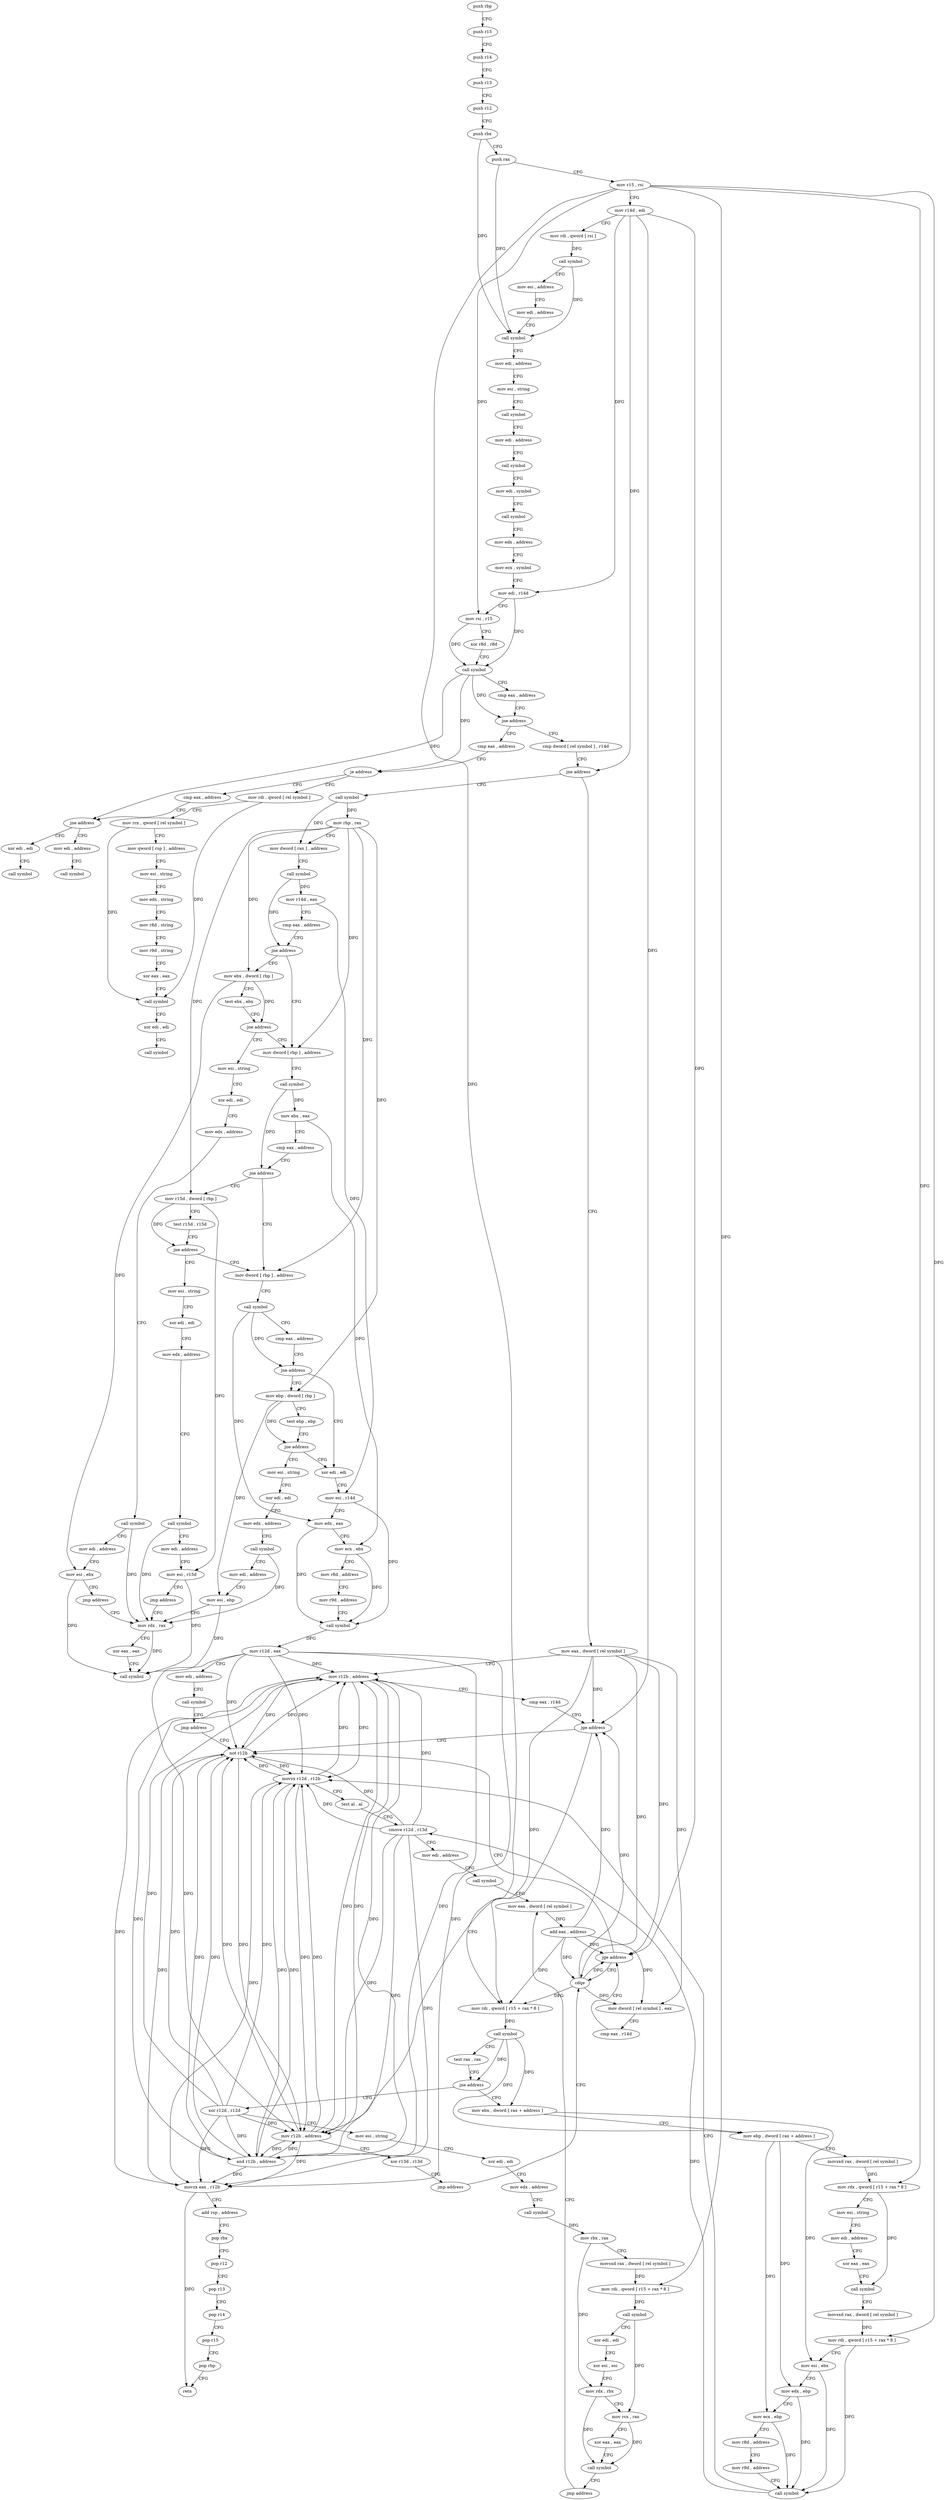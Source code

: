 digraph "func" {
"4200592" [label = "push rbp" ]
"4200593" [label = "push r15" ]
"4200595" [label = "push r14" ]
"4200597" [label = "push r13" ]
"4200599" [label = "push r12" ]
"4200601" [label = "push rbx" ]
"4200602" [label = "push rax" ]
"4200603" [label = "mov r15 , rsi" ]
"4200606" [label = "mov r14d , edi" ]
"4200609" [label = "mov rdi , qword [ rsi ]" ]
"4200612" [label = "call symbol" ]
"4200617" [label = "mov esi , address" ]
"4200622" [label = "mov edi , address" ]
"4200627" [label = "call symbol" ]
"4200632" [label = "mov edi , address" ]
"4200637" [label = "mov esi , string" ]
"4200642" [label = "call symbol" ]
"4200647" [label = "mov edi , address" ]
"4200652" [label = "call symbol" ]
"4200657" [label = "mov edi , symbol" ]
"4200662" [label = "call symbol" ]
"4200667" [label = "mov edx , address" ]
"4200672" [label = "mov ecx , symbol" ]
"4200677" [label = "mov edi , r14d" ]
"4200680" [label = "mov rsi , r15" ]
"4200683" [label = "xor r8d , r8d" ]
"4200686" [label = "call symbol" ]
"4200691" [label = "cmp eax , address" ]
"4200694" [label = "jne address" ]
"4201104" [label = "cmp eax , address" ]
"4200700" [label = "cmp dword [ rel symbol ] , r14d" ]
"4201109" [label = "je address" ]
"4201125" [label = "mov rdi , qword [ rel symbol ]" ]
"4201111" [label = "cmp eax , address" ]
"4200707" [label = "jne address" ]
"4200855" [label = "mov eax , dword [ rel symbol ]" ]
"4200713" [label = "call symbol" ]
"4201132" [label = "mov rcx , qword [ rel symbol ]" ]
"4201139" [label = "mov qword [ rsp ] , address" ]
"4201147" [label = "mov esi , string" ]
"4201152" [label = "mov edx , string" ]
"4201157" [label = "mov r8d , string" ]
"4201163" [label = "mov r9d , string" ]
"4201169" [label = "xor eax , eax" ]
"4201171" [label = "call symbol" ]
"4201176" [label = "xor edi , edi" ]
"4201178" [label = "call symbol" ]
"4201116" [label = "jne address" ]
"4201183" [label = "mov edi , address" ]
"4201118" [label = "xor edi , edi" ]
"4200861" [label = "mov r12b , address" ]
"4200864" [label = "cmp eax , r14d" ]
"4200867" [label = "jge address" ]
"4201078" [label = "not r12b" ]
"4200873" [label = "mov r12b , address" ]
"4200718" [label = "mov rbp , rax" ]
"4200721" [label = "mov dword [ rax ] , address" ]
"4200727" [label = "call symbol" ]
"4200732" [label = "mov r14d , eax" ]
"4200735" [label = "cmp eax , address" ]
"4200738" [label = "jne address" ]
"4200751" [label = "mov dword [ rbp ] , address" ]
"4200740" [label = "mov ebx , dword [ rbp ]" ]
"4201188" [label = "call symbol" ]
"4201120" [label = "call symbol" ]
"4201081" [label = "and r12b , address" ]
"4201085" [label = "movzx eax , r12b" ]
"4201089" [label = "add rsp , address" ]
"4201093" [label = "pop rbx" ]
"4201094" [label = "pop r12" ]
"4201096" [label = "pop r13" ]
"4201098" [label = "pop r14" ]
"4201100" [label = "pop r15" ]
"4201102" [label = "pop rbp" ]
"4201103" [label = "retn" ]
"4200876" [label = "xor r13d , r13d" ]
"4200879" [label = "jmp address" ]
"4201004" [label = "cdqe" ]
"4200758" [label = "call symbol" ]
"4200763" [label = "mov ebx , eax" ]
"4200765" [label = "cmp eax , address" ]
"4200768" [label = "jne address" ]
"4200783" [label = "mov dword [ rbp ] , address" ]
"4200770" [label = "mov r15d , dword [ rbp ]" ]
"4200743" [label = "test ebx , ebx" ]
"4200745" [label = "jne address" ]
"4201193" [label = "mov esi , string" ]
"4201006" [label = "mov rdi , qword [ r15 + rax * 8 ]" ]
"4201010" [label = "call symbol" ]
"4201015" [label = "test rax , rax" ]
"4201018" [label = "jne address" ]
"4200896" [label = "mov ebx , dword [ rax + address ]" ]
"4201020" [label = "xor r12d , r12d" ]
"4200790" [label = "call symbol" ]
"4200795" [label = "cmp eax , address" ]
"4200798" [label = "jne address" ]
"4200811" [label = "xor edi , edi" ]
"4200800" [label = "mov ebp , dword [ rbp ]" ]
"4200774" [label = "test r15d , r15d" ]
"4200777" [label = "jne address" ]
"4201219" [label = "mov esi , string" ]
"4201198" [label = "xor edi , edi" ]
"4201200" [label = "mov edx , address" ]
"4201205" [label = "call symbol" ]
"4201210" [label = "mov edi , address" ]
"4201215" [label = "mov esi , ebx" ]
"4201217" [label = "jmp address" ]
"4201270" [label = "mov rdx , rax" ]
"4200899" [label = "mov ebp , dword [ rax + address ]" ]
"4200902" [label = "movsxd rax , dword [ rel symbol ]" ]
"4200909" [label = "mov rdx , qword [ r15 + rax * 8 ]" ]
"4200913" [label = "mov esi , string" ]
"4200918" [label = "mov edi , address" ]
"4200923" [label = "xor eax , eax" ]
"4200925" [label = "call symbol" ]
"4200930" [label = "movsxd rax , dword [ rel symbol ]" ]
"4200937" [label = "mov rdi , qword [ r15 + rax * 8 ]" ]
"4200941" [label = "mov esi , ebx" ]
"4200943" [label = "mov edx , ebp" ]
"4200945" [label = "mov ecx , ebp" ]
"4200947" [label = "mov r8d , address" ]
"4200953" [label = "mov r9d , address" ]
"4200959" [label = "call symbol" ]
"4200964" [label = "movzx r12d , r12b" ]
"4200968" [label = "test al , al" ]
"4200970" [label = "cmove r12d , r13d" ]
"4200974" [label = "mov edi , address" ]
"4200979" [label = "call symbol" ]
"4200984" [label = "mov eax , dword [ rel symbol ]" ]
"4201023" [label = "mov esi , string" ]
"4201028" [label = "xor edi , edi" ]
"4201030" [label = "mov edx , address" ]
"4201035" [label = "call symbol" ]
"4201040" [label = "mov rbx , rax" ]
"4201043" [label = "movsxd rax , dword [ rel symbol ]" ]
"4201050" [label = "mov rdi , qword [ r15 + rax * 8 ]" ]
"4201054" [label = "call symbol" ]
"4201059" [label = "xor edi , edi" ]
"4201061" [label = "xor esi , esi" ]
"4201063" [label = "mov rdx , rbx" ]
"4201066" [label = "mov rcx , rax" ]
"4201069" [label = "xor eax , eax" ]
"4201071" [label = "call symbol" ]
"4201076" [label = "jmp address" ]
"4200813" [label = "mov esi , r14d" ]
"4200816" [label = "mov edx , eax" ]
"4200818" [label = "mov ecx , ebx" ]
"4200820" [label = "mov r8d , address" ]
"4200826" [label = "mov r9d , address" ]
"4200832" [label = "call symbol" ]
"4200837" [label = "mov r12d , eax" ]
"4200840" [label = "mov edi , address" ]
"4200845" [label = "call symbol" ]
"4200850" [label = "jmp address" ]
"4200803" [label = "test ebp , ebp" ]
"4200805" [label = "jne address" ]
"4201246" [label = "mov esi , string" ]
"4201224" [label = "xor edi , edi" ]
"4201226" [label = "mov edx , address" ]
"4201231" [label = "call symbol" ]
"4201236" [label = "mov edi , address" ]
"4201241" [label = "mov esi , r15d" ]
"4201244" [label = "jmp address" ]
"4201273" [label = "xor eax , eax" ]
"4201275" [label = "call symbol" ]
"4200990" [label = "add eax , address" ]
"4200993" [label = "mov dword [ rel symbol ] , eax" ]
"4200999" [label = "cmp eax , r14d" ]
"4201002" [label = "jge address" ]
"4201251" [label = "xor edi , edi" ]
"4201253" [label = "mov edx , address" ]
"4201258" [label = "call symbol" ]
"4201263" [label = "mov edi , address" ]
"4201268" [label = "mov esi , ebp" ]
"4200592" -> "4200593" [ label = "CFG" ]
"4200593" -> "4200595" [ label = "CFG" ]
"4200595" -> "4200597" [ label = "CFG" ]
"4200597" -> "4200599" [ label = "CFG" ]
"4200599" -> "4200601" [ label = "CFG" ]
"4200601" -> "4200602" [ label = "CFG" ]
"4200601" -> "4200627" [ label = "DFG" ]
"4200602" -> "4200603" [ label = "CFG" ]
"4200602" -> "4200627" [ label = "DFG" ]
"4200603" -> "4200606" [ label = "CFG" ]
"4200603" -> "4200680" [ label = "DFG" ]
"4200603" -> "4201006" [ label = "DFG" ]
"4200603" -> "4200909" [ label = "DFG" ]
"4200603" -> "4200937" [ label = "DFG" ]
"4200603" -> "4201050" [ label = "DFG" ]
"4200606" -> "4200609" [ label = "CFG" ]
"4200606" -> "4200677" [ label = "DFG" ]
"4200606" -> "4200707" [ label = "DFG" ]
"4200606" -> "4200867" [ label = "DFG" ]
"4200606" -> "4201002" [ label = "DFG" ]
"4200609" -> "4200612" [ label = "DFG" ]
"4200612" -> "4200617" [ label = "CFG" ]
"4200612" -> "4200627" [ label = "DFG" ]
"4200617" -> "4200622" [ label = "CFG" ]
"4200622" -> "4200627" [ label = "CFG" ]
"4200627" -> "4200632" [ label = "CFG" ]
"4200632" -> "4200637" [ label = "CFG" ]
"4200637" -> "4200642" [ label = "CFG" ]
"4200642" -> "4200647" [ label = "CFG" ]
"4200647" -> "4200652" [ label = "CFG" ]
"4200652" -> "4200657" [ label = "CFG" ]
"4200657" -> "4200662" [ label = "CFG" ]
"4200662" -> "4200667" [ label = "CFG" ]
"4200667" -> "4200672" [ label = "CFG" ]
"4200672" -> "4200677" [ label = "CFG" ]
"4200677" -> "4200680" [ label = "CFG" ]
"4200677" -> "4200686" [ label = "DFG" ]
"4200680" -> "4200683" [ label = "CFG" ]
"4200680" -> "4200686" [ label = "DFG" ]
"4200683" -> "4200686" [ label = "CFG" ]
"4200686" -> "4200691" [ label = "CFG" ]
"4200686" -> "4200694" [ label = "DFG" ]
"4200686" -> "4201109" [ label = "DFG" ]
"4200686" -> "4201116" [ label = "DFG" ]
"4200691" -> "4200694" [ label = "CFG" ]
"4200694" -> "4201104" [ label = "CFG" ]
"4200694" -> "4200700" [ label = "CFG" ]
"4201104" -> "4201109" [ label = "CFG" ]
"4200700" -> "4200707" [ label = "CFG" ]
"4201109" -> "4201125" [ label = "CFG" ]
"4201109" -> "4201111" [ label = "CFG" ]
"4201125" -> "4201132" [ label = "CFG" ]
"4201125" -> "4201171" [ label = "DFG" ]
"4201111" -> "4201116" [ label = "CFG" ]
"4200707" -> "4200855" [ label = "CFG" ]
"4200707" -> "4200713" [ label = "CFG" ]
"4200855" -> "4200861" [ label = "CFG" ]
"4200855" -> "4200867" [ label = "DFG" ]
"4200855" -> "4201004" [ label = "DFG" ]
"4200855" -> "4201006" [ label = "DFG" ]
"4200855" -> "4200993" [ label = "DFG" ]
"4200855" -> "4201002" [ label = "DFG" ]
"4200713" -> "4200718" [ label = "DFG" ]
"4200713" -> "4200721" [ label = "DFG" ]
"4201132" -> "4201139" [ label = "CFG" ]
"4201132" -> "4201171" [ label = "DFG" ]
"4201139" -> "4201147" [ label = "CFG" ]
"4201147" -> "4201152" [ label = "CFG" ]
"4201152" -> "4201157" [ label = "CFG" ]
"4201157" -> "4201163" [ label = "CFG" ]
"4201163" -> "4201169" [ label = "CFG" ]
"4201169" -> "4201171" [ label = "CFG" ]
"4201171" -> "4201176" [ label = "CFG" ]
"4201176" -> "4201178" [ label = "CFG" ]
"4201116" -> "4201183" [ label = "CFG" ]
"4201116" -> "4201118" [ label = "CFG" ]
"4201183" -> "4201188" [ label = "CFG" ]
"4201118" -> "4201120" [ label = "CFG" ]
"4200861" -> "4200864" [ label = "CFG" ]
"4200861" -> "4201078" [ label = "DFG" ]
"4200861" -> "4201081" [ label = "DFG" ]
"4200861" -> "4201085" [ label = "DFG" ]
"4200861" -> "4200873" [ label = "DFG" ]
"4200861" -> "4200964" [ label = "DFG" ]
"4200864" -> "4200867" [ label = "CFG" ]
"4200867" -> "4201078" [ label = "CFG" ]
"4200867" -> "4200873" [ label = "CFG" ]
"4201078" -> "4201081" [ label = "DFG" ]
"4201078" -> "4200861" [ label = "DFG" ]
"4201078" -> "4201085" [ label = "DFG" ]
"4201078" -> "4200873" [ label = "DFG" ]
"4201078" -> "4200964" [ label = "DFG" ]
"4200873" -> "4200876" [ label = "CFG" ]
"4200873" -> "4200861" [ label = "DFG" ]
"4200873" -> "4201078" [ label = "DFG" ]
"4200873" -> "4201081" [ label = "DFG" ]
"4200873" -> "4201085" [ label = "DFG" ]
"4200873" -> "4200964" [ label = "DFG" ]
"4200718" -> "4200721" [ label = "CFG" ]
"4200718" -> "4200751" [ label = "DFG" ]
"4200718" -> "4200740" [ label = "DFG" ]
"4200718" -> "4200783" [ label = "DFG" ]
"4200718" -> "4200770" [ label = "DFG" ]
"4200718" -> "4200800" [ label = "DFG" ]
"4200721" -> "4200727" [ label = "CFG" ]
"4200727" -> "4200732" [ label = "DFG" ]
"4200727" -> "4200738" [ label = "DFG" ]
"4200732" -> "4200735" [ label = "CFG" ]
"4200732" -> "4200813" [ label = "DFG" ]
"4200735" -> "4200738" [ label = "CFG" ]
"4200738" -> "4200751" [ label = "CFG" ]
"4200738" -> "4200740" [ label = "CFG" ]
"4200751" -> "4200758" [ label = "CFG" ]
"4200740" -> "4200743" [ label = "CFG" ]
"4200740" -> "4200745" [ label = "DFG" ]
"4200740" -> "4201215" [ label = "DFG" ]
"4201081" -> "4201085" [ label = "DFG" ]
"4201081" -> "4200861" [ label = "DFG" ]
"4201081" -> "4201078" [ label = "DFG" ]
"4201081" -> "4200873" [ label = "DFG" ]
"4201081" -> "4200964" [ label = "DFG" ]
"4201085" -> "4201089" [ label = "CFG" ]
"4201085" -> "4201103" [ label = "DFG" ]
"4201089" -> "4201093" [ label = "CFG" ]
"4201093" -> "4201094" [ label = "CFG" ]
"4201094" -> "4201096" [ label = "CFG" ]
"4201096" -> "4201098" [ label = "CFG" ]
"4201098" -> "4201100" [ label = "CFG" ]
"4201100" -> "4201102" [ label = "CFG" ]
"4201102" -> "4201103" [ label = "CFG" ]
"4200876" -> "4200879" [ label = "CFG" ]
"4200879" -> "4201004" [ label = "CFG" ]
"4201004" -> "4201006" [ label = "DFG" ]
"4201004" -> "4200867" [ label = "DFG" ]
"4201004" -> "4200993" [ label = "DFG" ]
"4201004" -> "4201002" [ label = "DFG" ]
"4200758" -> "4200763" [ label = "DFG" ]
"4200758" -> "4200768" [ label = "DFG" ]
"4200763" -> "4200765" [ label = "CFG" ]
"4200763" -> "4200818" [ label = "DFG" ]
"4200765" -> "4200768" [ label = "CFG" ]
"4200768" -> "4200783" [ label = "CFG" ]
"4200768" -> "4200770" [ label = "CFG" ]
"4200783" -> "4200790" [ label = "CFG" ]
"4200770" -> "4200774" [ label = "CFG" ]
"4200770" -> "4200777" [ label = "DFG" ]
"4200770" -> "4201241" [ label = "DFG" ]
"4200743" -> "4200745" [ label = "CFG" ]
"4200745" -> "4201193" [ label = "CFG" ]
"4200745" -> "4200751" [ label = "CFG" ]
"4201193" -> "4201198" [ label = "CFG" ]
"4201006" -> "4201010" [ label = "DFG" ]
"4201010" -> "4201015" [ label = "CFG" ]
"4201010" -> "4201018" [ label = "DFG" ]
"4201010" -> "4200896" [ label = "DFG" ]
"4201010" -> "4200899" [ label = "DFG" ]
"4201015" -> "4201018" [ label = "CFG" ]
"4201018" -> "4200896" [ label = "CFG" ]
"4201018" -> "4201020" [ label = "CFG" ]
"4200896" -> "4200899" [ label = "CFG" ]
"4200896" -> "4200941" [ label = "DFG" ]
"4201020" -> "4201023" [ label = "CFG" ]
"4201020" -> "4200861" [ label = "DFG" ]
"4201020" -> "4201078" [ label = "DFG" ]
"4201020" -> "4201081" [ label = "DFG" ]
"4201020" -> "4201085" [ label = "DFG" ]
"4201020" -> "4200873" [ label = "DFG" ]
"4201020" -> "4200964" [ label = "DFG" ]
"4200790" -> "4200795" [ label = "CFG" ]
"4200790" -> "4200798" [ label = "DFG" ]
"4200790" -> "4200816" [ label = "DFG" ]
"4200795" -> "4200798" [ label = "CFG" ]
"4200798" -> "4200811" [ label = "CFG" ]
"4200798" -> "4200800" [ label = "CFG" ]
"4200811" -> "4200813" [ label = "CFG" ]
"4200800" -> "4200803" [ label = "CFG" ]
"4200800" -> "4200805" [ label = "DFG" ]
"4200800" -> "4201268" [ label = "DFG" ]
"4200774" -> "4200777" [ label = "CFG" ]
"4200777" -> "4201219" [ label = "CFG" ]
"4200777" -> "4200783" [ label = "CFG" ]
"4201219" -> "4201224" [ label = "CFG" ]
"4201198" -> "4201200" [ label = "CFG" ]
"4201200" -> "4201205" [ label = "CFG" ]
"4201205" -> "4201210" [ label = "CFG" ]
"4201205" -> "4201270" [ label = "DFG" ]
"4201210" -> "4201215" [ label = "CFG" ]
"4201215" -> "4201217" [ label = "CFG" ]
"4201215" -> "4201275" [ label = "DFG" ]
"4201217" -> "4201270" [ label = "CFG" ]
"4201270" -> "4201273" [ label = "CFG" ]
"4201270" -> "4201275" [ label = "DFG" ]
"4200899" -> "4200902" [ label = "CFG" ]
"4200899" -> "4200943" [ label = "DFG" ]
"4200899" -> "4200945" [ label = "DFG" ]
"4200902" -> "4200909" [ label = "DFG" ]
"4200909" -> "4200913" [ label = "CFG" ]
"4200909" -> "4200925" [ label = "DFG" ]
"4200913" -> "4200918" [ label = "CFG" ]
"4200918" -> "4200923" [ label = "CFG" ]
"4200923" -> "4200925" [ label = "CFG" ]
"4200925" -> "4200930" [ label = "CFG" ]
"4200930" -> "4200937" [ label = "DFG" ]
"4200937" -> "4200941" [ label = "CFG" ]
"4200937" -> "4200959" [ label = "DFG" ]
"4200941" -> "4200943" [ label = "CFG" ]
"4200941" -> "4200959" [ label = "DFG" ]
"4200943" -> "4200945" [ label = "CFG" ]
"4200943" -> "4200959" [ label = "DFG" ]
"4200945" -> "4200947" [ label = "CFG" ]
"4200945" -> "4200959" [ label = "DFG" ]
"4200947" -> "4200953" [ label = "CFG" ]
"4200953" -> "4200959" [ label = "CFG" ]
"4200959" -> "4200964" [ label = "CFG" ]
"4200959" -> "4200970" [ label = "DFG" ]
"4200964" -> "4200968" [ label = "CFG" ]
"4200964" -> "4200861" [ label = "DFG" ]
"4200964" -> "4201078" [ label = "DFG" ]
"4200964" -> "4201081" [ label = "DFG" ]
"4200964" -> "4201085" [ label = "DFG" ]
"4200964" -> "4200873" [ label = "DFG" ]
"4200968" -> "4200970" [ label = "CFG" ]
"4200970" -> "4200974" [ label = "CFG" ]
"4200970" -> "4200861" [ label = "DFG" ]
"4200970" -> "4201078" [ label = "DFG" ]
"4200970" -> "4201081" [ label = "DFG" ]
"4200970" -> "4201085" [ label = "DFG" ]
"4200970" -> "4200873" [ label = "DFG" ]
"4200970" -> "4200964" [ label = "DFG" ]
"4200974" -> "4200979" [ label = "CFG" ]
"4200979" -> "4200984" [ label = "CFG" ]
"4200984" -> "4200990" [ label = "DFG" ]
"4201023" -> "4201028" [ label = "CFG" ]
"4201028" -> "4201030" [ label = "CFG" ]
"4201030" -> "4201035" [ label = "CFG" ]
"4201035" -> "4201040" [ label = "DFG" ]
"4201040" -> "4201043" [ label = "CFG" ]
"4201040" -> "4201063" [ label = "DFG" ]
"4201043" -> "4201050" [ label = "DFG" ]
"4201050" -> "4201054" [ label = "DFG" ]
"4201054" -> "4201059" [ label = "CFG" ]
"4201054" -> "4201066" [ label = "DFG" ]
"4201059" -> "4201061" [ label = "CFG" ]
"4201061" -> "4201063" [ label = "CFG" ]
"4201063" -> "4201066" [ label = "CFG" ]
"4201063" -> "4201071" [ label = "DFG" ]
"4201066" -> "4201069" [ label = "CFG" ]
"4201066" -> "4201071" [ label = "DFG" ]
"4201069" -> "4201071" [ label = "CFG" ]
"4201071" -> "4201076" [ label = "CFG" ]
"4201076" -> "4200984" [ label = "CFG" ]
"4200813" -> "4200816" [ label = "CFG" ]
"4200813" -> "4200832" [ label = "DFG" ]
"4200816" -> "4200818" [ label = "CFG" ]
"4200816" -> "4200832" [ label = "DFG" ]
"4200818" -> "4200820" [ label = "CFG" ]
"4200818" -> "4200832" [ label = "DFG" ]
"4200820" -> "4200826" [ label = "CFG" ]
"4200826" -> "4200832" [ label = "CFG" ]
"4200832" -> "4200837" [ label = "DFG" ]
"4200837" -> "4200840" [ label = "CFG" ]
"4200837" -> "4200861" [ label = "DFG" ]
"4200837" -> "4201078" [ label = "DFG" ]
"4200837" -> "4201081" [ label = "DFG" ]
"4200837" -> "4201085" [ label = "DFG" ]
"4200837" -> "4200873" [ label = "DFG" ]
"4200837" -> "4200964" [ label = "DFG" ]
"4200840" -> "4200845" [ label = "CFG" ]
"4200845" -> "4200850" [ label = "CFG" ]
"4200850" -> "4201078" [ label = "CFG" ]
"4200803" -> "4200805" [ label = "CFG" ]
"4200805" -> "4201246" [ label = "CFG" ]
"4200805" -> "4200811" [ label = "CFG" ]
"4201246" -> "4201251" [ label = "CFG" ]
"4201224" -> "4201226" [ label = "CFG" ]
"4201226" -> "4201231" [ label = "CFG" ]
"4201231" -> "4201236" [ label = "CFG" ]
"4201231" -> "4201270" [ label = "DFG" ]
"4201236" -> "4201241" [ label = "CFG" ]
"4201241" -> "4201244" [ label = "CFG" ]
"4201241" -> "4201275" [ label = "DFG" ]
"4201244" -> "4201270" [ label = "CFG" ]
"4201273" -> "4201275" [ label = "CFG" ]
"4200990" -> "4200993" [ label = "DFG" ]
"4200990" -> "4201004" [ label = "DFG" ]
"4200990" -> "4201006" [ label = "DFG" ]
"4200990" -> "4200867" [ label = "DFG" ]
"4200990" -> "4201002" [ label = "DFG" ]
"4200993" -> "4200999" [ label = "CFG" ]
"4200999" -> "4201002" [ label = "CFG" ]
"4201002" -> "4201078" [ label = "CFG" ]
"4201002" -> "4201004" [ label = "CFG" ]
"4201251" -> "4201253" [ label = "CFG" ]
"4201253" -> "4201258" [ label = "CFG" ]
"4201258" -> "4201263" [ label = "CFG" ]
"4201258" -> "4201270" [ label = "DFG" ]
"4201263" -> "4201268" [ label = "CFG" ]
"4201268" -> "4201270" [ label = "CFG" ]
"4201268" -> "4201275" [ label = "DFG" ]
}
